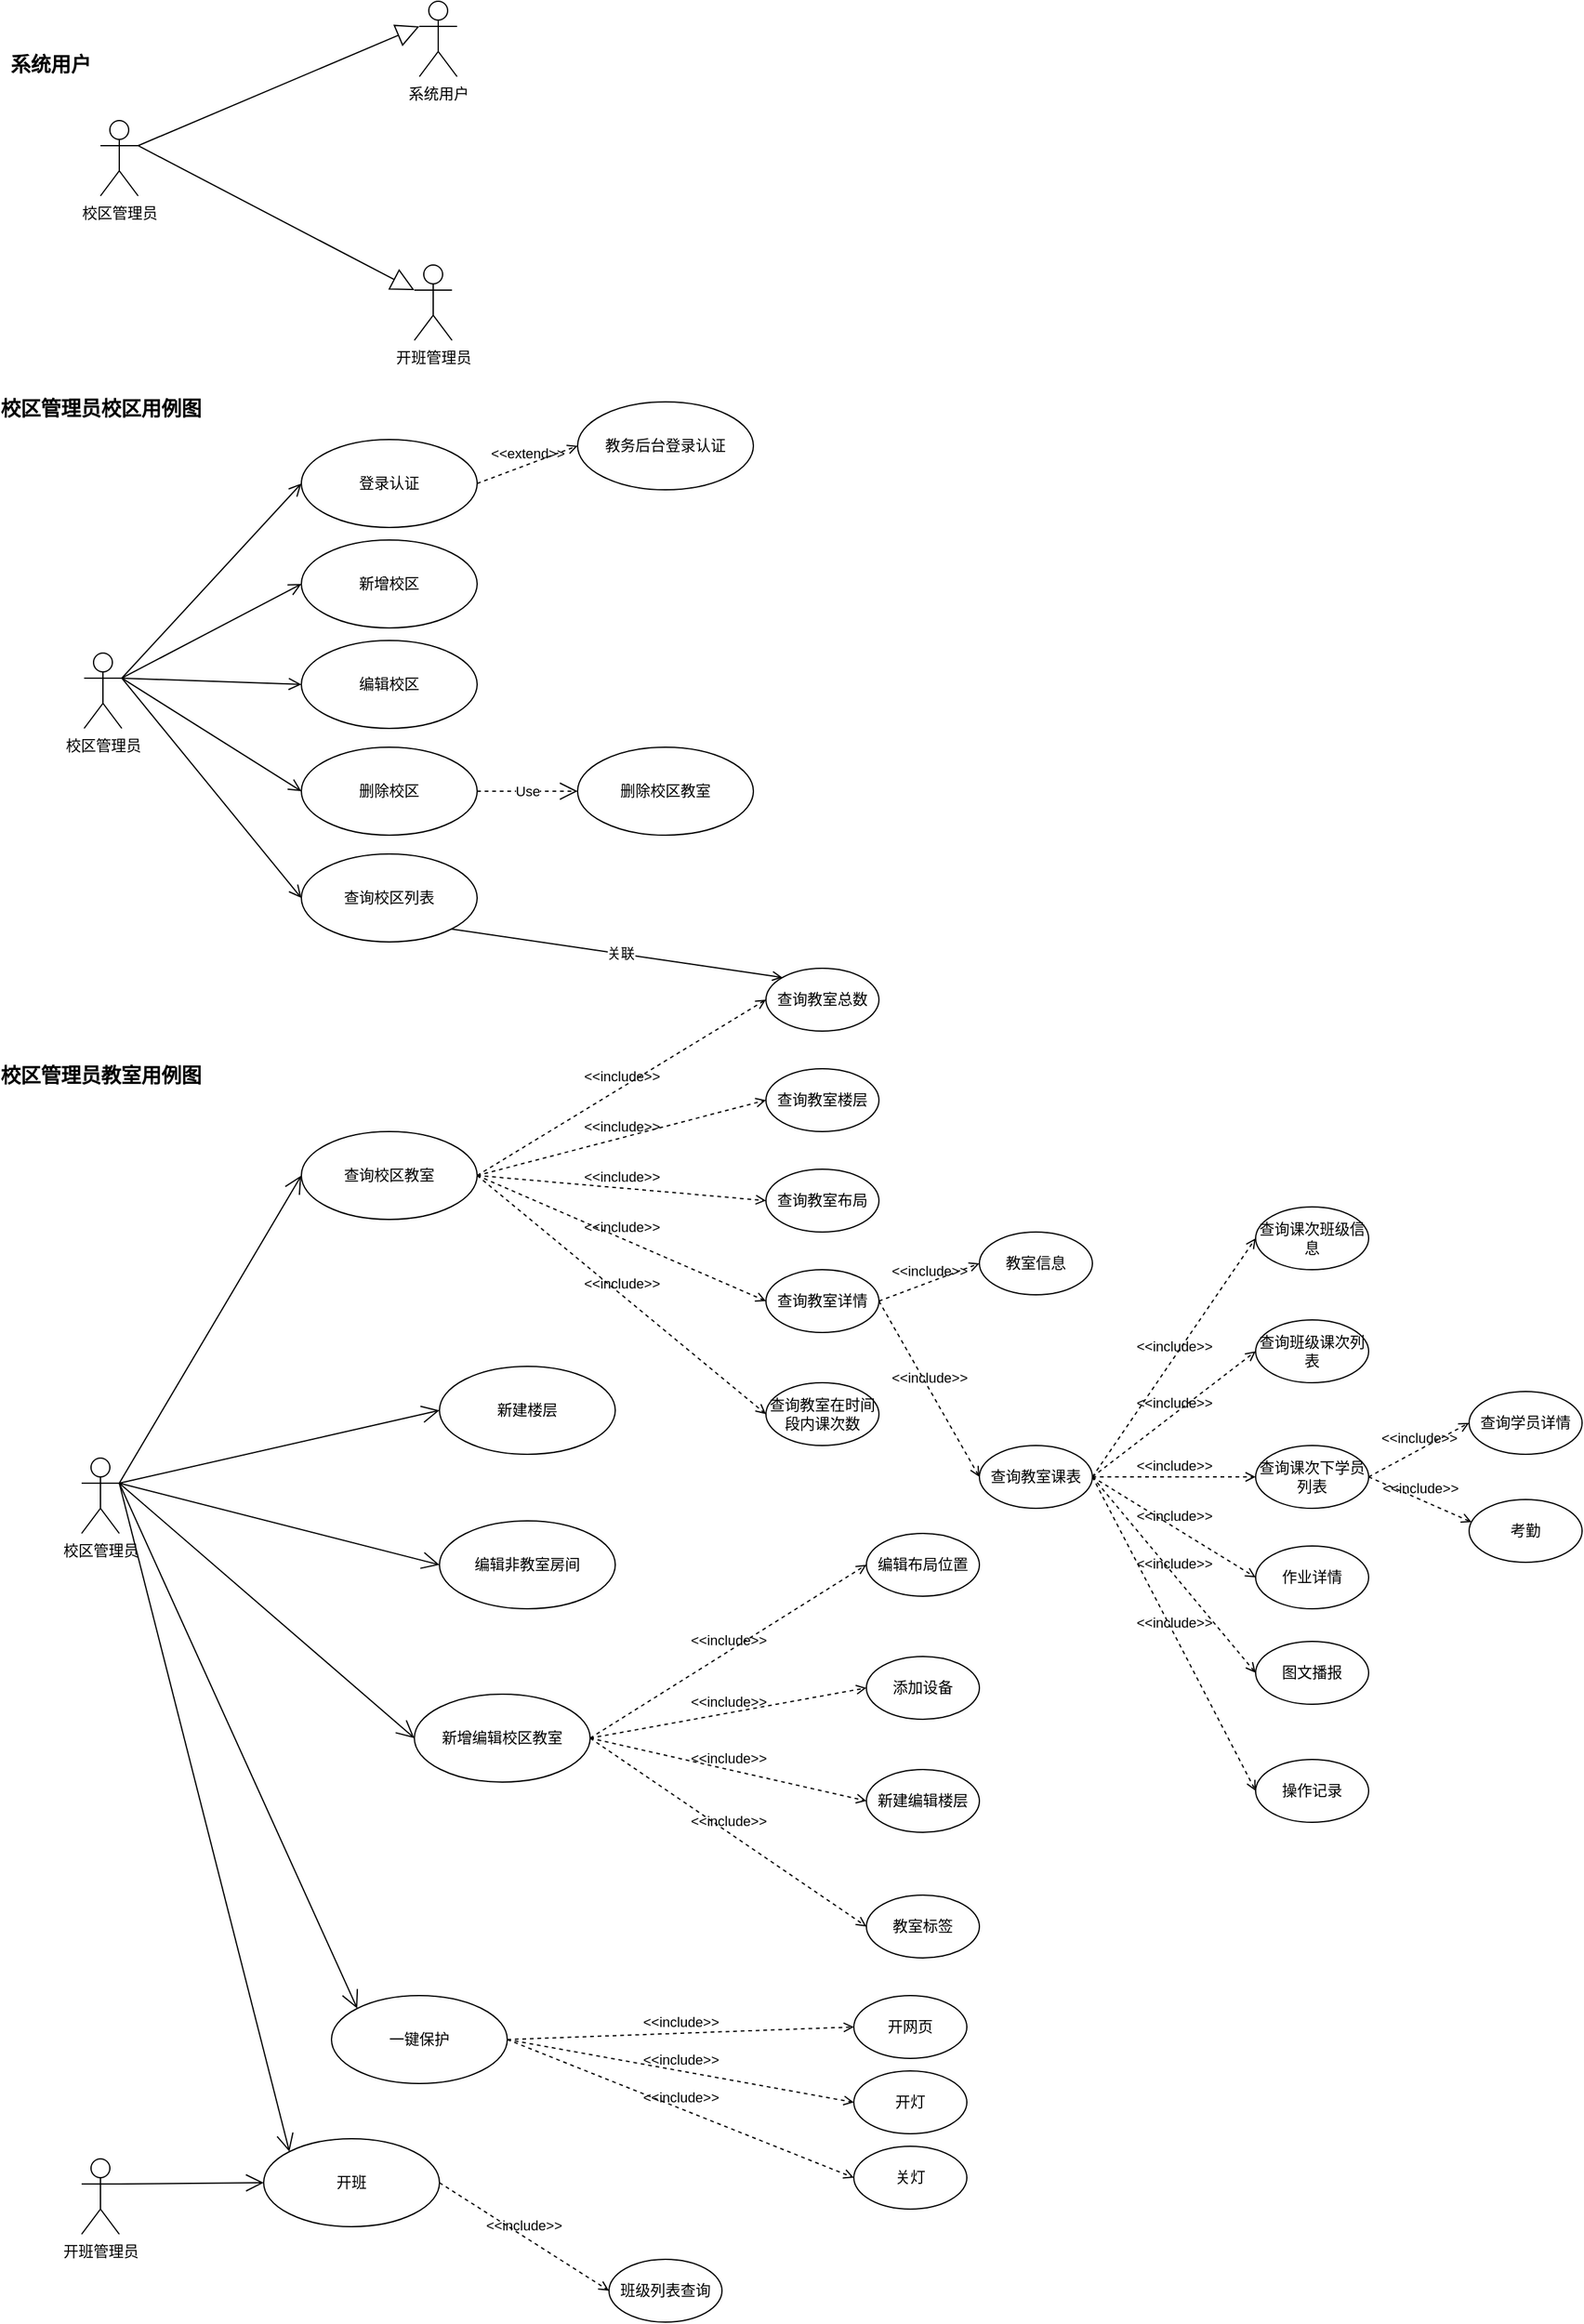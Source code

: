 <mxfile version="25.0.1" pages="2">
  <diagram name="用例" id="-iTDAJr6EqWUHkOMfQwF">
    <mxGraphModel dx="1434" dy="833" grid="1" gridSize="10" guides="1" tooltips="1" connect="1" arrows="1" fold="1" page="1" pageScale="1" pageWidth="827" pageHeight="1169" background="none" math="0" shadow="0">
      <root>
        <mxCell id="0" />
        <mxCell id="1" parent="0" />
        <mxCell id="ATGX87a2UuGBjlMjNfsj-1" value="校区管理员" style="shape=umlActor;verticalLabelPosition=bottom;verticalAlign=top;html=1;" parent="1" vertex="1">
          <mxGeometry x="320" y="137" width="30" height="60" as="geometry" />
        </mxCell>
        <mxCell id="ATGX87a2UuGBjlMjNfsj-2" value="登录认证" style="ellipse;whiteSpace=wrap;html=1;" parent="1" vertex="1">
          <mxGeometry x="480" y="391" width="140" height="70" as="geometry" />
        </mxCell>
        <mxCell id="ATGX87a2UuGBjlMjNfsj-10" value="&lt;div&gt;&lt;br&gt;&lt;/div&gt;" style="endArrow=block;endSize=16;endFill=0;html=1;rounded=0;entryX=0;entryY=0.333;entryDx=0;entryDy=0;entryPerimeter=0;exitX=1;exitY=0.333;exitDx=0;exitDy=0;exitPerimeter=0;" parent="1" source="ATGX87a2UuGBjlMjNfsj-1" target="ATGX87a2UuGBjlMjNfsj-13" edge="1">
          <mxGeometry width="160" relative="1" as="geometry">
            <mxPoint x="350" y="166.5" as="sourcePoint" />
            <mxPoint x="480" y="167" as="targetPoint" />
          </mxGeometry>
        </mxCell>
        <mxCell id="ATGX87a2UuGBjlMjNfsj-13" value="系统用户" style="shape=umlActor;verticalLabelPosition=bottom;verticalAlign=top;html=1;" parent="1" vertex="1">
          <mxGeometry x="574" y="42" width="30" height="60" as="geometry" />
        </mxCell>
        <mxCell id="ATGX87a2UuGBjlMjNfsj-20" value="校区管理员" style="shape=umlActor;verticalLabelPosition=bottom;verticalAlign=top;html=1;" parent="1" vertex="1">
          <mxGeometry x="307" y="561" width="30" height="60" as="geometry" />
        </mxCell>
        <mxCell id="ATGX87a2UuGBjlMjNfsj-25" value="系统用户" style="text;align=center;fontStyle=1;verticalAlign=middle;spacingLeft=3;spacingRight=3;strokeColor=none;rotatable=0;points=[[0,0.5],[1,0.5]];portConstraint=eastwest;html=1;fontSize=16;" parent="1" vertex="1">
          <mxGeometry x="240" y="77" width="80" height="30" as="geometry" />
        </mxCell>
        <mxCell id="ATGX87a2UuGBjlMjNfsj-27" value="校区管理员校区&lt;span style=&quot;background-color: initial;&quot;&gt;用例图&lt;/span&gt;" style="text;align=center;fontStyle=1;verticalAlign=middle;spacingLeft=3;spacingRight=3;strokeColor=none;rotatable=0;points=[[0,0.5],[1,0.5]];portConstraint=eastwest;html=1;fontSize=16;" parent="1" vertex="1">
          <mxGeometry x="270" y="351" width="100" height="30" as="geometry" />
        </mxCell>
        <mxCell id="ATGX87a2UuGBjlMjNfsj-33" value="" style="endArrow=open;startArrow=none;endFill=0;startFill=0;endSize=8;html=1;verticalAlign=bottom;labelBackgroundColor=none;strokeWidth=1;rounded=0;entryX=0;entryY=0.5;entryDx=0;entryDy=0;exitX=1;exitY=0.333;exitDx=0;exitDy=0;exitPerimeter=0;" parent="1" source="ATGX87a2UuGBjlMjNfsj-20" target="ATGX87a2UuGBjlMjNfsj-2" edge="1">
          <mxGeometry width="160" relative="1" as="geometry">
            <mxPoint x="350" y="541" as="sourcePoint" />
            <mxPoint x="510" y="541" as="targetPoint" />
          </mxGeometry>
        </mxCell>
        <mxCell id="ATGX87a2UuGBjlMjNfsj-34" value="新增校区" style="ellipse;whiteSpace=wrap;html=1;" parent="1" vertex="1">
          <mxGeometry x="480" y="471" width="140" height="70" as="geometry" />
        </mxCell>
        <mxCell id="ATGX87a2UuGBjlMjNfsj-36" value="" style="endArrow=open;startArrow=none;endFill=0;startFill=0;endSize=8;html=1;verticalAlign=bottom;labelBackgroundColor=none;strokeWidth=1;rounded=0;exitX=1;exitY=0.333;exitDx=0;exitDy=0;exitPerimeter=0;entryX=0;entryY=0.5;entryDx=0;entryDy=0;" parent="1" source="ATGX87a2UuGBjlMjNfsj-20" target="ATGX87a2UuGBjlMjNfsj-34" edge="1">
          <mxGeometry width="160" relative="1" as="geometry">
            <mxPoint x="360" y="551" as="sourcePoint" />
            <mxPoint x="558" y="460" as="targetPoint" />
          </mxGeometry>
        </mxCell>
        <mxCell id="ATGX87a2UuGBjlMjNfsj-39" value="教务后台登录认证" style="ellipse;whiteSpace=wrap;html=1;" parent="1" vertex="1">
          <mxGeometry x="700" y="361" width="140" height="70" as="geometry" />
        </mxCell>
        <mxCell id="ATGX87a2UuGBjlMjNfsj-40" value="&amp;lt;&amp;lt;extend&amp;gt;&amp;gt;" style="html=1;verticalAlign=bottom;labelBackgroundColor=none;endArrow=open;endFill=0;dashed=1;rounded=0;entryX=0;entryY=0.5;entryDx=0;entryDy=0;exitX=1;exitY=0.5;exitDx=0;exitDy=0;" parent="1" source="ATGX87a2UuGBjlMjNfsj-2" target="ATGX87a2UuGBjlMjNfsj-39" edge="1">
          <mxGeometry width="160" relative="1" as="geometry">
            <mxPoint x="620" y="431" as="sourcePoint" />
            <mxPoint x="710" y="431" as="targetPoint" />
          </mxGeometry>
        </mxCell>
        <mxCell id="ATGX87a2UuGBjlMjNfsj-48" value="编辑校区" style="ellipse;whiteSpace=wrap;html=1;" parent="1" vertex="1">
          <mxGeometry x="480" y="551" width="140" height="70" as="geometry" />
        </mxCell>
        <mxCell id="ATGX87a2UuGBjlMjNfsj-49" value="删除校区" style="ellipse;whiteSpace=wrap;html=1;" parent="1" vertex="1">
          <mxGeometry x="480" y="636" width="140" height="70" as="geometry" />
        </mxCell>
        <mxCell id="ATGX87a2UuGBjlMjNfsj-50" value="" style="endArrow=open;startArrow=none;endFill=0;startFill=0;endSize=8;html=1;verticalAlign=bottom;labelBackgroundColor=none;strokeWidth=1;rounded=0;entryX=0;entryY=0.5;entryDx=0;entryDy=0;exitX=1;exitY=0.333;exitDx=0;exitDy=0;exitPerimeter=0;" parent="1" source="ATGX87a2UuGBjlMjNfsj-20" target="ATGX87a2UuGBjlMjNfsj-48" edge="1">
          <mxGeometry width="160" relative="1" as="geometry">
            <mxPoint x="330" y="581" as="sourcePoint" />
            <mxPoint x="546" y="550" as="targetPoint" />
          </mxGeometry>
        </mxCell>
        <mxCell id="ATGX87a2UuGBjlMjNfsj-51" value="" style="endArrow=open;startArrow=none;endFill=0;startFill=0;endSize=8;html=1;verticalAlign=bottom;labelBackgroundColor=none;strokeWidth=1;rounded=0;exitX=1;exitY=0.333;exitDx=0;exitDy=0;exitPerimeter=0;entryX=0;entryY=0.5;entryDx=0;entryDy=0;" parent="1" source="ATGX87a2UuGBjlMjNfsj-20" target="ATGX87a2UuGBjlMjNfsj-49" edge="1">
          <mxGeometry width="160" relative="1" as="geometry">
            <mxPoint x="335" y="601" as="sourcePoint" />
            <mxPoint x="540" y="636" as="targetPoint" />
          </mxGeometry>
        </mxCell>
        <mxCell id="ATGX87a2UuGBjlMjNfsj-53" value="删除校区教室" style="ellipse;whiteSpace=wrap;html=1;" parent="1" vertex="1">
          <mxGeometry x="700" y="636" width="140" height="70" as="geometry" />
        </mxCell>
        <mxCell id="ATGX87a2UuGBjlMjNfsj-54" value="Use" style="endArrow=open;endSize=12;dashed=1;html=1;rounded=0;exitX=1;exitY=0.5;exitDx=0;exitDy=0;entryX=0;entryY=0.5;entryDx=0;entryDy=0;" parent="1" source="ATGX87a2UuGBjlMjNfsj-49" target="ATGX87a2UuGBjlMjNfsj-53" edge="1">
          <mxGeometry width="160" relative="1" as="geometry">
            <mxPoint x="640" y="716" as="sourcePoint" />
            <mxPoint x="800" y="716" as="targetPoint" />
          </mxGeometry>
        </mxCell>
        <mxCell id="ATGX87a2UuGBjlMjNfsj-55" value="查询校区列表" style="ellipse;whiteSpace=wrap;html=1;" parent="1" vertex="1">
          <mxGeometry x="480" y="721" width="140" height="70" as="geometry" />
        </mxCell>
        <mxCell id="ATGX87a2UuGBjlMjNfsj-56" value="" style="endArrow=open;startArrow=none;endFill=0;startFill=0;endSize=8;html=1;verticalAlign=bottom;labelBackgroundColor=none;strokeWidth=1;rounded=0;exitX=1;exitY=0.333;exitDx=0;exitDy=0;exitPerimeter=0;entryX=0;entryY=0.5;entryDx=0;entryDy=0;" parent="1" source="ATGX87a2UuGBjlMjNfsj-20" target="ATGX87a2UuGBjlMjNfsj-55" edge="1">
          <mxGeometry width="160" relative="1" as="geometry">
            <mxPoint x="347" y="591" as="sourcePoint" />
            <mxPoint x="540" y="736" as="targetPoint" />
          </mxGeometry>
        </mxCell>
        <mxCell id="ATGX87a2UuGBjlMjNfsj-57" value="校区管理员教室&lt;span style=&quot;background-color: initial;&quot;&gt;用例图&lt;/span&gt;" style="text;align=center;fontStyle=1;verticalAlign=middle;spacingLeft=3;spacingRight=3;strokeColor=none;rotatable=0;points=[[0,0.5],[1,0.5]];portConstraint=eastwest;html=1;fontSize=16;" parent="1" vertex="1">
          <mxGeometry x="270" y="882" width="100" height="30" as="geometry" />
        </mxCell>
        <mxCell id="ATGX87a2UuGBjlMjNfsj-58" value="校区管理员" style="shape=umlActor;verticalLabelPosition=bottom;verticalAlign=top;html=1;" parent="1" vertex="1">
          <mxGeometry x="305" y="1202" width="30" height="60" as="geometry" />
        </mxCell>
        <mxCell id="ATGX87a2UuGBjlMjNfsj-60" value="查询校区教室" style="ellipse;whiteSpace=wrap;html=1;" parent="1" vertex="1">
          <mxGeometry x="480" y="942" width="140" height="70" as="geometry" />
        </mxCell>
        <mxCell id="ATGX87a2UuGBjlMjNfsj-61" value="" style="endArrow=open;endFill=1;endSize=12;html=1;rounded=0;entryX=0;entryY=0.5;entryDx=0;entryDy=0;exitX=1;exitY=0.333;exitDx=0;exitDy=0;exitPerimeter=0;" parent="1" source="ATGX87a2UuGBjlMjNfsj-58" target="ATGX87a2UuGBjlMjNfsj-60" edge="1">
          <mxGeometry width="160" relative="1" as="geometry">
            <mxPoint x="380" y="1112" as="sourcePoint" />
            <mxPoint x="540" y="1112" as="targetPoint" />
          </mxGeometry>
        </mxCell>
        <mxCell id="ATGX87a2UuGBjlMjNfsj-63" value="新增编辑校区教室" style="ellipse;whiteSpace=wrap;html=1;" parent="1" vertex="1">
          <mxGeometry x="570" y="1390" width="140" height="70" as="geometry" />
        </mxCell>
        <mxCell id="ATGX87a2UuGBjlMjNfsj-64" value="" style="endArrow=open;endFill=1;endSize=12;html=1;rounded=0;entryX=0;entryY=0.5;entryDx=0;entryDy=0;exitX=1;exitY=0.333;exitDx=0;exitDy=0;exitPerimeter=0;" parent="1" source="ATGX87a2UuGBjlMjNfsj-58" target="ATGX87a2UuGBjlMjNfsj-63" edge="1">
          <mxGeometry width="160" relative="1" as="geometry">
            <mxPoint x="345" y="1122" as="sourcePoint" />
            <mxPoint x="540" y="987" as="targetPoint" />
          </mxGeometry>
        </mxCell>
        <mxCell id="ATGX87a2UuGBjlMjNfsj-66" value="&amp;lt;&amp;lt;include&amp;gt;&amp;gt;" style="html=1;verticalAlign=bottom;labelBackgroundColor=none;endArrow=open;endFill=0;dashed=1;rounded=0;exitX=1;exitY=0.5;exitDx=0;exitDy=0;entryX=0;entryY=0.5;entryDx=0;entryDy=0;" parent="1" source="ATGX87a2UuGBjlMjNfsj-60" target="ATGX87a2UuGBjlMjNfsj-67" edge="1">
          <mxGeometry width="160" relative="1" as="geometry">
            <mxPoint x="650" y="972" as="sourcePoint" />
            <mxPoint x="750" y="922" as="targetPoint" />
          </mxGeometry>
        </mxCell>
        <mxCell id="ATGX87a2UuGBjlMjNfsj-67" value="查询教室楼层" style="ellipse;whiteSpace=wrap;html=1;" parent="1" vertex="1">
          <mxGeometry x="850" y="892" width="90" height="50" as="geometry" />
        </mxCell>
        <mxCell id="ATGX87a2UuGBjlMjNfsj-69" value="查询教室布局" style="ellipse;whiteSpace=wrap;html=1;" parent="1" vertex="1">
          <mxGeometry x="850" y="972" width="90" height="50" as="geometry" />
        </mxCell>
        <mxCell id="ATGX87a2UuGBjlMjNfsj-70" value="查询教室详情" style="ellipse;whiteSpace=wrap;html=1;" parent="1" vertex="1">
          <mxGeometry x="850" y="1052" width="90" height="50" as="geometry" />
        </mxCell>
        <mxCell id="ATGX87a2UuGBjlMjNfsj-71" value="&amp;lt;&amp;lt;include&amp;gt;&amp;gt;" style="html=1;verticalAlign=bottom;labelBackgroundColor=none;endArrow=open;endFill=0;dashed=1;rounded=0;exitX=1;exitY=0.5;exitDx=0;exitDy=0;entryX=0;entryY=0.5;entryDx=0;entryDy=0;" parent="1" source="ATGX87a2UuGBjlMjNfsj-60" target="ATGX87a2UuGBjlMjNfsj-69" edge="1">
          <mxGeometry width="160" relative="1" as="geometry">
            <mxPoint x="630" y="987" as="sourcePoint" />
            <mxPoint x="720" y="907" as="targetPoint" />
          </mxGeometry>
        </mxCell>
        <mxCell id="ATGX87a2UuGBjlMjNfsj-72" value="&amp;lt;&amp;lt;include&amp;gt;&amp;gt;" style="html=1;verticalAlign=bottom;labelBackgroundColor=none;endArrow=open;endFill=0;dashed=1;rounded=0;exitX=1;exitY=0.5;exitDx=0;exitDy=0;entryX=0;entryY=0.5;entryDx=0;entryDy=0;" parent="1" source="ATGX87a2UuGBjlMjNfsj-60" target="ATGX87a2UuGBjlMjNfsj-70" edge="1">
          <mxGeometry width="160" relative="1" as="geometry">
            <mxPoint x="630" y="987" as="sourcePoint" />
            <mxPoint x="720" y="967" as="targetPoint" />
          </mxGeometry>
        </mxCell>
        <mxCell id="ATGX87a2UuGBjlMjNfsj-73" value="一键保护" style="ellipse;whiteSpace=wrap;html=1;" parent="1" vertex="1">
          <mxGeometry x="504" y="1630" width="140" height="70" as="geometry" />
        </mxCell>
        <mxCell id="ATGX87a2UuGBjlMjNfsj-74" value="" style="endArrow=open;endFill=1;endSize=12;html=1;rounded=0;entryX=0;entryY=0;entryDx=0;entryDy=0;exitX=1;exitY=0.333;exitDx=0;exitDy=0;exitPerimeter=0;" parent="1" source="ATGX87a2UuGBjlMjNfsj-58" target="ATGX87a2UuGBjlMjNfsj-73" edge="1">
          <mxGeometry width="160" relative="1" as="geometry">
            <mxPoint x="345" y="1122" as="sourcePoint" />
            <mxPoint x="540" y="1177" as="targetPoint" />
          </mxGeometry>
        </mxCell>
        <mxCell id="ATGX87a2UuGBjlMjNfsj-75" value="开网页" style="ellipse;whiteSpace=wrap;html=1;" parent="1" vertex="1">
          <mxGeometry x="920" y="1630" width="90" height="50" as="geometry" />
        </mxCell>
        <mxCell id="ATGX87a2UuGBjlMjNfsj-76" value="开灯" style="ellipse;whiteSpace=wrap;html=1;" parent="1" vertex="1">
          <mxGeometry x="920" y="1690" width="90" height="50" as="geometry" />
        </mxCell>
        <mxCell id="ATGX87a2UuGBjlMjNfsj-77" value="&amp;lt;&amp;lt;include&amp;gt;&amp;gt;" style="html=1;verticalAlign=bottom;labelBackgroundColor=none;endArrow=open;endFill=0;dashed=1;rounded=0;exitX=1;exitY=0.5;exitDx=0;exitDy=0;entryX=0;entryY=0.5;entryDx=0;entryDy=0;" parent="1" source="ATGX87a2UuGBjlMjNfsj-73" target="ATGX87a2UuGBjlMjNfsj-75" edge="1">
          <mxGeometry width="160" relative="1" as="geometry">
            <mxPoint x="540" y="1464" as="sourcePoint" />
            <mxPoint x="690" y="1504" as="targetPoint" />
          </mxGeometry>
        </mxCell>
        <mxCell id="ATGX87a2UuGBjlMjNfsj-78" value="&amp;lt;&amp;lt;include&amp;gt;&amp;gt;" style="html=1;verticalAlign=bottom;labelBackgroundColor=none;endArrow=open;endFill=0;dashed=1;rounded=0;exitX=1;exitY=0.5;exitDx=0;exitDy=0;entryX=0;entryY=0.5;entryDx=0;entryDy=0;" parent="1" source="ATGX87a2UuGBjlMjNfsj-73" target="ATGX87a2UuGBjlMjNfsj-76" edge="1">
          <mxGeometry width="160" relative="1" as="geometry">
            <mxPoint x="600" y="1549" as="sourcePoint" />
            <mxPoint x="660" y="1539" as="targetPoint" />
          </mxGeometry>
        </mxCell>
        <mxCell id="ATGX87a2UuGBjlMjNfsj-79" value="关灯" style="ellipse;whiteSpace=wrap;html=1;" parent="1" vertex="1">
          <mxGeometry x="920" y="1750" width="90" height="50" as="geometry" />
        </mxCell>
        <mxCell id="ATGX87a2UuGBjlMjNfsj-80" value="&amp;lt;&amp;lt;include&amp;gt;&amp;gt;" style="html=1;verticalAlign=bottom;labelBackgroundColor=none;endArrow=open;endFill=0;dashed=1;rounded=0;exitX=1;exitY=0.5;exitDx=0;exitDy=0;entryX=0;entryY=0.5;entryDx=0;entryDy=0;" parent="1" source="ATGX87a2UuGBjlMjNfsj-73" target="ATGX87a2UuGBjlMjNfsj-79" edge="1">
          <mxGeometry width="160" relative="1" as="geometry">
            <mxPoint x="600" y="1549" as="sourcePoint" />
            <mxPoint x="680" y="1609" as="targetPoint" />
          </mxGeometry>
        </mxCell>
        <mxCell id="ATGX87a2UuGBjlMjNfsj-81" value="添加设备" style="ellipse;whiteSpace=wrap;html=1;" parent="1" vertex="1">
          <mxGeometry x="930" y="1360" width="90" height="50" as="geometry" />
        </mxCell>
        <mxCell id="ATGX87a2UuGBjlMjNfsj-82" value="&amp;lt;&amp;lt;include&amp;gt;&amp;gt;" style="html=1;verticalAlign=bottom;labelBackgroundColor=none;endArrow=open;endFill=0;dashed=1;rounded=0;exitX=1;exitY=0.5;exitDx=0;exitDy=0;entryX=0;entryY=0.5;entryDx=0;entryDy=0;" parent="1" source="ATGX87a2UuGBjlMjNfsj-63" target="ATGX87a2UuGBjlMjNfsj-81" edge="1">
          <mxGeometry width="160" relative="1" as="geometry">
            <mxPoint x="630" y="1027" as="sourcePoint" />
            <mxPoint x="730" y="1047" as="targetPoint" />
          </mxGeometry>
        </mxCell>
        <mxCell id="ATGX87a2UuGBjlMjNfsj-83" value="编辑布局位置" style="ellipse;whiteSpace=wrap;html=1;" parent="1" vertex="1">
          <mxGeometry x="930" y="1262" width="90" height="50" as="geometry" />
        </mxCell>
        <mxCell id="ATGX87a2UuGBjlMjNfsj-84" value="&amp;lt;&amp;lt;include&amp;gt;&amp;gt;" style="html=1;verticalAlign=bottom;labelBackgroundColor=none;endArrow=open;endFill=0;dashed=1;rounded=0;exitX=1;exitY=0.5;exitDx=0;exitDy=0;entryX=0;entryY=0.5;entryDx=0;entryDy=0;" parent="1" source="ATGX87a2UuGBjlMjNfsj-63" target="ATGX87a2UuGBjlMjNfsj-83" edge="1">
          <mxGeometry width="160" relative="1" as="geometry">
            <mxPoint x="630" y="1177" as="sourcePoint" />
            <mxPoint x="730" y="1137" as="targetPoint" />
          </mxGeometry>
        </mxCell>
        <mxCell id="ATGX87a2UuGBjlMjNfsj-85" value="开班" style="ellipse;whiteSpace=wrap;html=1;" parent="1" vertex="1">
          <mxGeometry x="450" y="1744" width="140" height="70" as="geometry" />
        </mxCell>
        <mxCell id="ATGX87a2UuGBjlMjNfsj-86" value="" style="endArrow=open;endFill=1;endSize=12;html=1;rounded=0;exitX=1;exitY=0.333;exitDx=0;exitDy=0;exitPerimeter=0;entryX=0;entryY=0;entryDx=0;entryDy=0;" parent="1" source="ATGX87a2UuGBjlMjNfsj-58" target="ATGX87a2UuGBjlMjNfsj-85" edge="1">
          <mxGeometry width="160" relative="1" as="geometry">
            <mxPoint x="345" y="1122" as="sourcePoint" />
            <mxPoint x="490" y="1307" as="targetPoint" />
          </mxGeometry>
        </mxCell>
        <mxCell id="ATGX87a2UuGBjlMjNfsj-87" value="查询教室课表" style="ellipse;whiteSpace=wrap;html=1;" parent="1" vertex="1">
          <mxGeometry x="1020" y="1192" width="90" height="50" as="geometry" />
        </mxCell>
        <mxCell id="ATGX87a2UuGBjlMjNfsj-88" value="&amp;lt;&amp;lt;include&amp;gt;&amp;gt;" style="html=1;verticalAlign=bottom;labelBackgroundColor=none;endArrow=open;endFill=0;dashed=1;rounded=0;exitX=1;exitY=0.5;exitDx=0;exitDy=0;entryX=0;entryY=0.5;entryDx=0;entryDy=0;" parent="1" source="ATGX87a2UuGBjlMjNfsj-70" target="ATGX87a2UuGBjlMjNfsj-87" edge="1">
          <mxGeometry width="160" relative="1" as="geometry">
            <mxPoint x="720" y="1017" as="sourcePoint" />
            <mxPoint x="880" y="1087" as="targetPoint" />
          </mxGeometry>
        </mxCell>
        <mxCell id="ATGX87a2UuGBjlMjNfsj-89" value="教室信息" style="ellipse;whiteSpace=wrap;html=1;" parent="1" vertex="1">
          <mxGeometry x="1020" y="1022" width="90" height="50" as="geometry" />
        </mxCell>
        <mxCell id="ATGX87a2UuGBjlMjNfsj-90" value="&amp;lt;&amp;lt;include&amp;gt;&amp;gt;" style="html=1;verticalAlign=bottom;labelBackgroundColor=none;endArrow=open;endFill=0;dashed=1;rounded=0;exitX=1;exitY=0.5;exitDx=0;exitDy=0;entryX=0;entryY=0.5;entryDx=0;entryDy=0;" parent="1" source="ATGX87a2UuGBjlMjNfsj-70" target="ATGX87a2UuGBjlMjNfsj-89" edge="1">
          <mxGeometry width="160" relative="1" as="geometry">
            <mxPoint x="970" y="1087" as="sourcePoint" />
            <mxPoint x="1020" y="977" as="targetPoint" />
          </mxGeometry>
        </mxCell>
        <mxCell id="QSyL5-9tG2JkqLujydeY-1" value="新建编辑楼层" style="ellipse;whiteSpace=wrap;html=1;" parent="1" vertex="1">
          <mxGeometry x="930" y="1450" width="90" height="50" as="geometry" />
        </mxCell>
        <mxCell id="QSyL5-9tG2JkqLujydeY-2" value="&amp;lt;&amp;lt;include&amp;gt;&amp;gt;" style="html=1;verticalAlign=bottom;labelBackgroundColor=none;endArrow=open;endFill=0;dashed=1;rounded=0;exitX=1;exitY=0.5;exitDx=0;exitDy=0;entryX=0;entryY=0.5;entryDx=0;entryDy=0;" parent="1" source="ATGX87a2UuGBjlMjNfsj-63" target="QSyL5-9tG2JkqLujydeY-1" edge="1">
          <mxGeometry width="160" relative="1" as="geometry">
            <mxPoint x="630" y="1177" as="sourcePoint" />
            <mxPoint x="740" y="1197" as="targetPoint" />
          </mxGeometry>
        </mxCell>
        <mxCell id="wVJxclyrGPbOfvgJr6U4-2" value="新建楼层" style="ellipse;whiteSpace=wrap;html=1;" parent="1" vertex="1">
          <mxGeometry x="590" y="1129" width="140" height="70" as="geometry" />
        </mxCell>
        <mxCell id="wVJxclyrGPbOfvgJr6U4-3" value="" style="endArrow=open;endFill=1;endSize=12;html=1;rounded=0;entryX=0;entryY=0.5;entryDx=0;entryDy=0;exitX=1;exitY=0.333;exitDx=0;exitDy=0;exitPerimeter=0;" parent="1" source="ATGX87a2UuGBjlMjNfsj-58" target="wVJxclyrGPbOfvgJr6U4-2" edge="1">
          <mxGeometry width="160" relative="1" as="geometry">
            <mxPoint x="345" y="1122" as="sourcePoint" />
            <mxPoint x="490" y="987" as="targetPoint" />
          </mxGeometry>
        </mxCell>
        <mxCell id="N2TtGiTfgCkWbpmDjrRH-1" value="编辑非教室房间" style="ellipse;whiteSpace=wrap;html=1;" parent="1" vertex="1">
          <mxGeometry x="590" y="1252" width="140" height="70" as="geometry" />
        </mxCell>
        <mxCell id="N2TtGiTfgCkWbpmDjrRH-2" value="" style="endArrow=open;endFill=1;endSize=12;html=1;rounded=0;entryX=0;entryY=0.5;entryDx=0;entryDy=0;exitX=1;exitY=0.333;exitDx=0;exitDy=0;exitPerimeter=0;" parent="1" source="ATGX87a2UuGBjlMjNfsj-58" target="N2TtGiTfgCkWbpmDjrRH-1" edge="1">
          <mxGeometry width="160" relative="1" as="geometry">
            <mxPoint x="345" y="1122" as="sourcePoint" />
            <mxPoint x="490" y="1177" as="targetPoint" />
          </mxGeometry>
        </mxCell>
        <mxCell id="N2TtGiTfgCkWbpmDjrRH-5" value="查询教室总数" style="ellipse;whiteSpace=wrap;html=1;" parent="1" vertex="1">
          <mxGeometry x="850" y="812" width="90" height="50" as="geometry" />
        </mxCell>
        <mxCell id="N2TtGiTfgCkWbpmDjrRH-6" value="&amp;lt;&amp;lt;include&amp;gt;&amp;gt;" style="html=1;verticalAlign=bottom;labelBackgroundColor=none;endArrow=open;endFill=0;dashed=1;rounded=0;exitX=1;exitY=0.5;exitDx=0;exitDy=0;entryX=0;entryY=0.5;entryDx=0;entryDy=0;" parent="1" source="ATGX87a2UuGBjlMjNfsj-60" target="N2TtGiTfgCkWbpmDjrRH-5" edge="1">
          <mxGeometry width="160" relative="1" as="geometry">
            <mxPoint x="630" y="987" as="sourcePoint" />
            <mxPoint x="860" y="997" as="targetPoint" />
          </mxGeometry>
        </mxCell>
        <mxCell id="N2TtGiTfgCkWbpmDjrRH-7" value="查询教室在时间段内课次数" style="ellipse;whiteSpace=wrap;html=1;" parent="1" vertex="1">
          <mxGeometry x="850" y="1142" width="90" height="50" as="geometry" />
        </mxCell>
        <mxCell id="N2TtGiTfgCkWbpmDjrRH-8" value="&amp;lt;&amp;lt;include&amp;gt;&amp;gt;" style="html=1;verticalAlign=bottom;labelBackgroundColor=none;endArrow=open;endFill=0;dashed=1;rounded=0;exitX=1;exitY=0.5;exitDx=0;exitDy=0;entryX=0;entryY=0.5;entryDx=0;entryDy=0;" parent="1" source="ATGX87a2UuGBjlMjNfsj-60" target="N2TtGiTfgCkWbpmDjrRH-7" edge="1">
          <mxGeometry width="160" relative="1" as="geometry">
            <mxPoint x="630" y="987" as="sourcePoint" />
            <mxPoint x="860" y="1107" as="targetPoint" />
          </mxGeometry>
        </mxCell>
        <mxCell id="N2TtGiTfgCkWbpmDjrRH-13" value="" style="endArrow=open;html=1;rounded=0;align=center;verticalAlign=bottom;endFill=0;labelBackgroundColor=none;entryX=0;entryY=0;entryDx=0;entryDy=0;exitX=1;exitY=1;exitDx=0;exitDy=0;" parent="1" source="ATGX87a2UuGBjlMjNfsj-55" target="N2TtGiTfgCkWbpmDjrRH-5" edge="1">
          <mxGeometry relative="1" as="geometry">
            <mxPoint x="640" y="762" as="sourcePoint" />
            <mxPoint x="800" y="762" as="targetPoint" />
          </mxGeometry>
        </mxCell>
        <mxCell id="N2TtGiTfgCkWbpmDjrRH-17" value="关联" style="edgeLabel;html=1;align=center;verticalAlign=middle;resizable=0;points=[];" parent="N2TtGiTfgCkWbpmDjrRH-13" vertex="1" connectable="0">
          <mxGeometry x="0.017" y="1" relative="1" as="geometry">
            <mxPoint as="offset" />
          </mxGeometry>
        </mxCell>
        <mxCell id="N2TtGiTfgCkWbpmDjrRH-18" value="查询课次班级信息" style="ellipse;whiteSpace=wrap;html=1;" parent="1" vertex="1">
          <mxGeometry x="1240" y="1002" width="90" height="50" as="geometry" />
        </mxCell>
        <mxCell id="N2TtGiTfgCkWbpmDjrRH-19" value="&amp;lt;&amp;lt;include&amp;gt;&amp;gt;" style="html=1;verticalAlign=bottom;labelBackgroundColor=none;endArrow=open;endFill=0;dashed=1;rounded=0;exitX=1;exitY=0.5;exitDx=0;exitDy=0;entryX=0;entryY=0.5;entryDx=0;entryDy=0;" parent="1" source="ATGX87a2UuGBjlMjNfsj-87" target="N2TtGiTfgCkWbpmDjrRH-18" edge="1">
          <mxGeometry width="160" relative="1" as="geometry">
            <mxPoint x="950" y="1087" as="sourcePoint" />
            <mxPoint x="1030" y="1147" as="targetPoint" />
          </mxGeometry>
        </mxCell>
        <mxCell id="N2TtGiTfgCkWbpmDjrRH-20" value="查询课次下学员列表" style="ellipse;whiteSpace=wrap;html=1;" parent="1" vertex="1">
          <mxGeometry x="1240" y="1192" width="90" height="50" as="geometry" />
        </mxCell>
        <mxCell id="N2TtGiTfgCkWbpmDjrRH-21" value="&amp;lt;&amp;lt;include&amp;gt;&amp;gt;" style="html=1;verticalAlign=bottom;labelBackgroundColor=none;endArrow=open;endFill=0;dashed=1;rounded=0;exitX=1;exitY=0.5;exitDx=0;exitDy=0;entryX=0;entryY=0.5;entryDx=0;entryDy=0;" parent="1" source="ATGX87a2UuGBjlMjNfsj-87" target="N2TtGiTfgCkWbpmDjrRH-20" edge="1">
          <mxGeometry width="160" relative="1" as="geometry">
            <mxPoint x="1120" y="1147" as="sourcePoint" />
            <mxPoint x="1270" y="1087" as="targetPoint" />
          </mxGeometry>
        </mxCell>
        <mxCell id="N2TtGiTfgCkWbpmDjrRH-22" value="查询班级课次列表" style="ellipse;whiteSpace=wrap;html=1;" parent="1" vertex="1">
          <mxGeometry x="1240" y="1092" width="90" height="50" as="geometry" />
        </mxCell>
        <mxCell id="N2TtGiTfgCkWbpmDjrRH-23" value="&amp;lt;&amp;lt;include&amp;gt;&amp;gt;" style="html=1;verticalAlign=bottom;labelBackgroundColor=none;endArrow=open;endFill=0;dashed=1;rounded=0;exitX=1;exitY=0.5;exitDx=0;exitDy=0;entryX=0;entryY=0.5;entryDx=0;entryDy=0;" parent="1" source="ATGX87a2UuGBjlMjNfsj-87" target="N2TtGiTfgCkWbpmDjrRH-22" edge="1">
          <mxGeometry width="160" relative="1" as="geometry">
            <mxPoint x="1120" y="1147" as="sourcePoint" />
            <mxPoint x="1250" y="1017" as="targetPoint" />
          </mxGeometry>
        </mxCell>
        <mxCell id="N2TtGiTfgCkWbpmDjrRH-24" value="查询学员详情" style="ellipse;whiteSpace=wrap;html=1;" parent="1" vertex="1">
          <mxGeometry x="1410" y="1149" width="90" height="50" as="geometry" />
        </mxCell>
        <mxCell id="N2TtGiTfgCkWbpmDjrRH-25" value="&amp;lt;&amp;lt;include&amp;gt;&amp;gt;" style="html=1;verticalAlign=bottom;labelBackgroundColor=none;endArrow=open;endFill=0;dashed=1;rounded=0;exitX=1;exitY=0.5;exitDx=0;exitDy=0;entryX=0;entryY=0.5;entryDx=0;entryDy=0;" parent="1" source="N2TtGiTfgCkWbpmDjrRH-20" target="N2TtGiTfgCkWbpmDjrRH-24" edge="1">
          <mxGeometry width="160" relative="1" as="geometry">
            <mxPoint x="1120" y="1147" as="sourcePoint" />
            <mxPoint x="1250" y="1213" as="targetPoint" />
          </mxGeometry>
        </mxCell>
        <mxCell id="N2TtGiTfgCkWbpmDjrRH-26" value="考勤" style="ellipse;whiteSpace=wrap;html=1;" parent="1" vertex="1">
          <mxGeometry x="1410" y="1235" width="90" height="50" as="geometry" />
        </mxCell>
        <mxCell id="N2TtGiTfgCkWbpmDjrRH-27" value="&amp;lt;&amp;lt;include&amp;gt;&amp;gt;" style="html=1;verticalAlign=bottom;labelBackgroundColor=none;endArrow=open;endFill=0;dashed=1;rounded=0;exitX=1;exitY=0.5;exitDx=0;exitDy=0;entryX=0.022;entryY=0.36;entryDx=0;entryDy=0;entryPerimeter=0;" parent="1" source="N2TtGiTfgCkWbpmDjrRH-20" target="N2TtGiTfgCkWbpmDjrRH-26" edge="1">
          <mxGeometry width="160" relative="1" as="geometry">
            <mxPoint x="1340" y="1213" as="sourcePoint" />
            <mxPoint x="1410" y="1213" as="targetPoint" />
          </mxGeometry>
        </mxCell>
        <mxCell id="N2TtGiTfgCkWbpmDjrRH-28" value="作业详情" style="ellipse;whiteSpace=wrap;html=1;" parent="1" vertex="1">
          <mxGeometry x="1240" y="1272" width="90" height="50" as="geometry" />
        </mxCell>
        <mxCell id="N2TtGiTfgCkWbpmDjrRH-29" value="&amp;lt;&amp;lt;include&amp;gt;&amp;gt;" style="html=1;verticalAlign=bottom;labelBackgroundColor=none;endArrow=open;endFill=0;dashed=1;rounded=0;exitX=1;exitY=0.5;exitDx=0;exitDy=0;entryX=0;entryY=0.5;entryDx=0;entryDy=0;" parent="1" source="ATGX87a2UuGBjlMjNfsj-87" target="N2TtGiTfgCkWbpmDjrRH-28" edge="1">
          <mxGeometry width="160" relative="1" as="geometry">
            <mxPoint x="1120" y="1147" as="sourcePoint" />
            <mxPoint x="1250" y="1213" as="targetPoint" />
          </mxGeometry>
        </mxCell>
        <mxCell id="N2TtGiTfgCkWbpmDjrRH-30" value="图文播报" style="ellipse;whiteSpace=wrap;html=1;" parent="1" vertex="1">
          <mxGeometry x="1240" y="1348" width="90" height="50" as="geometry" />
        </mxCell>
        <mxCell id="N2TtGiTfgCkWbpmDjrRH-31" value="&amp;lt;&amp;lt;include&amp;gt;&amp;gt;" style="html=1;verticalAlign=bottom;labelBackgroundColor=none;endArrow=open;endFill=0;dashed=1;rounded=0;exitX=1;exitY=0.5;exitDx=0;exitDy=0;entryX=0;entryY=0.5;entryDx=0;entryDy=0;" parent="1" source="ATGX87a2UuGBjlMjNfsj-87" target="N2TtGiTfgCkWbpmDjrRH-30" edge="1">
          <mxGeometry width="160" relative="1" as="geometry">
            <mxPoint x="1120" y="1147" as="sourcePoint" />
            <mxPoint x="1250" y="1307" as="targetPoint" />
          </mxGeometry>
        </mxCell>
        <mxCell id="N2TtGiTfgCkWbpmDjrRH-32" value="操作记录" style="ellipse;whiteSpace=wrap;html=1;" parent="1" vertex="1">
          <mxGeometry x="1240" y="1442" width="90" height="50" as="geometry" />
        </mxCell>
        <mxCell id="N2TtGiTfgCkWbpmDjrRH-33" value="&amp;lt;&amp;lt;include&amp;gt;&amp;gt;" style="html=1;verticalAlign=bottom;labelBackgroundColor=none;endArrow=open;endFill=0;dashed=1;rounded=0;exitX=1;exitY=0.5;exitDx=0;exitDy=0;entryX=0;entryY=0.5;entryDx=0;entryDy=0;" parent="1" source="ATGX87a2UuGBjlMjNfsj-87" target="N2TtGiTfgCkWbpmDjrRH-32" edge="1">
          <mxGeometry width="160" relative="1" as="geometry">
            <mxPoint x="1120" y="1147" as="sourcePoint" />
            <mxPoint x="1250" y="1383" as="targetPoint" />
          </mxGeometry>
        </mxCell>
        <mxCell id="N2TtGiTfgCkWbpmDjrRH-34" value="班级列表查询" style="ellipse;whiteSpace=wrap;html=1;" parent="1" vertex="1">
          <mxGeometry x="725" y="1840" width="90" height="50" as="geometry" />
        </mxCell>
        <mxCell id="N2TtGiTfgCkWbpmDjrRH-35" value="&amp;lt;&amp;lt;include&amp;gt;&amp;gt;" style="html=1;verticalAlign=bottom;labelBackgroundColor=none;endArrow=open;endFill=0;dashed=1;rounded=0;exitX=1;exitY=0.5;exitDx=0;exitDy=0;entryX=0;entryY=0.5;entryDx=0;entryDy=0;" parent="1" source="ATGX87a2UuGBjlMjNfsj-85" target="N2TtGiTfgCkWbpmDjrRH-34" edge="1">
          <mxGeometry width="160" relative="1" as="geometry">
            <mxPoint x="610" y="1629" as="sourcePoint" />
            <mxPoint x="810" y="1795" as="targetPoint" />
          </mxGeometry>
        </mxCell>
        <mxCell id="N2TtGiTfgCkWbpmDjrRH-36" value="开班管理员" style="shape=umlActor;verticalLabelPosition=bottom;verticalAlign=top;html=1;" parent="1" vertex="1">
          <mxGeometry x="570" y="252" width="30" height="60" as="geometry" />
        </mxCell>
        <mxCell id="N2TtGiTfgCkWbpmDjrRH-38" value="&lt;div&gt;&lt;br&gt;&lt;/div&gt;" style="endArrow=block;endSize=16;endFill=0;html=1;rounded=0;entryX=0;entryY=0.333;entryDx=0;entryDy=0;entryPerimeter=0;exitX=1;exitY=0.333;exitDx=0;exitDy=0;exitPerimeter=0;" parent="1" source="ATGX87a2UuGBjlMjNfsj-1" target="N2TtGiTfgCkWbpmDjrRH-36" edge="1">
          <mxGeometry width="160" relative="1" as="geometry">
            <mxPoint x="360" y="176.5" as="sourcePoint" />
            <mxPoint x="490" y="177" as="targetPoint" />
          </mxGeometry>
        </mxCell>
        <mxCell id="N2TtGiTfgCkWbpmDjrRH-41" value="教室标签" style="ellipse;whiteSpace=wrap;html=1;" parent="1" vertex="1">
          <mxGeometry x="930" y="1550" width="90" height="50" as="geometry" />
        </mxCell>
        <mxCell id="N2TtGiTfgCkWbpmDjrRH-42" value="&amp;lt;&amp;lt;include&amp;gt;&amp;gt;" style="html=1;verticalAlign=bottom;labelBackgroundColor=none;endArrow=open;endFill=0;dashed=1;rounded=0;exitX=1;exitY=0.5;exitDx=0;exitDy=0;entryX=0;entryY=0.5;entryDx=0;entryDy=0;" parent="1" source="ATGX87a2UuGBjlMjNfsj-63" target="N2TtGiTfgCkWbpmDjrRH-41" edge="1">
          <mxGeometry width="160" relative="1" as="geometry">
            <mxPoint x="724" y="1393" as="sourcePoint" />
            <mxPoint x="990" y="1463" as="targetPoint" />
          </mxGeometry>
        </mxCell>
        <mxCell id="N2TtGiTfgCkWbpmDjrRH-43" value="开班管理员" style="shape=umlActor;verticalLabelPosition=bottom;verticalAlign=top;html=1;" parent="1" vertex="1">
          <mxGeometry x="305" y="1760" width="30" height="60" as="geometry" />
        </mxCell>
        <mxCell id="N2TtGiTfgCkWbpmDjrRH-44" value="" style="endArrow=open;endFill=1;endSize=12;html=1;rounded=0;exitX=1;exitY=0.333;exitDx=0;exitDy=0;exitPerimeter=0;entryX=0;entryY=0.5;entryDx=0;entryDy=0;" parent="1" source="N2TtGiTfgCkWbpmDjrRH-43" target="ATGX87a2UuGBjlMjNfsj-85" edge="1">
          <mxGeometry width="160" relative="1" as="geometry">
            <mxPoint x="345" y="1232" as="sourcePoint" />
            <mxPoint x="481" y="1764" as="targetPoint" />
          </mxGeometry>
        </mxCell>
      </root>
    </mxGraphModel>
  </diagram>
  <diagram id="efhmWUmWZMgA3e0z-Lcf" name="顶层设计">
    <mxGraphModel dx="1434" dy="833" grid="1" gridSize="10" guides="1" tooltips="1" connect="1" arrows="1" fold="1" page="1" pageScale="1" pageWidth="827" pageHeight="1169" math="0" shadow="0">
      <root>
        <mxCell id="0" />
        <mxCell id="1" parent="0" />
        <mxCell id="z-VjZlHtzOgUKiedZ7_H-17" value="" style="fontStyle=1;whiteSpace=wrap;html=1;strokeWidth=2;" parent="1" vertex="1">
          <mxGeometry x="130" y="370" width="500" height="230" as="geometry" />
        </mxCell>
        <mxCell id="1ujX5P1y0HEEEvSHsR4w-4" value="" style="html=1;align=center;verticalAlign=top;rounded=1;absoluteArcSize=1;arcSize=20;dashed=1;whiteSpace=wrap;strokeWidth=2;" parent="1" vertex="1">
          <mxGeometry x="150" y="380" width="330" height="200" as="geometry" />
        </mxCell>
        <mxCell id="z-VjZlHtzOgUKiedZ7_H-30" value="&lt;div&gt;&lt;br&gt;&lt;/div&gt;" style="fontStyle=1;whiteSpace=wrap;html=1;strokeWidth=2;" parent="1" vertex="1">
          <mxGeometry x="130" y="650" width="500" height="150" as="geometry" />
        </mxCell>
        <mxCell id="z-VjZlHtzOgUKiedZ7_H-36" style="edgeStyle=none;rounded=0;orthogonalLoop=1;jettySize=auto;html=1;exitX=0.5;exitY=1;exitDx=0;exitDy=0;entryX=0.5;entryY=0;entryDx=0;entryDy=0;" parent="1" source="z-VjZlHtzOgUKiedZ7_H-17" target="z-VjZlHtzOgUKiedZ7_H-30" edge="1">
          <mxGeometry relative="1" as="geometry" />
        </mxCell>
        <mxCell id="z-VjZlHtzOgUKiedZ7_H-18" value="&lt;div&gt;&lt;br&gt;&lt;/div&gt;" style="fontStyle=1;whiteSpace=wrap;html=1;strokeWidth=2;" parent="1" vertex="1">
          <mxGeometry x="130" y="225" width="500" height="90" as="geometry" />
        </mxCell>
        <mxCell id="z-VjZlHtzOgUKiedZ7_H-5" style="edgeStyle=none;rounded=0;orthogonalLoop=1;jettySize=auto;html=1;exitX=0.5;exitY=1;exitDx=0;exitDy=0;entryX=0.5;entryY=0;entryDx=0;entryDy=0;" parent="1" source="z-VjZlHtzOgUKiedZ7_H-1" target="z-VjZlHtzOgUKiedZ7_H-18" edge="1">
          <mxGeometry relative="1" as="geometry">
            <mxPoint x="380" y="220" as="targetPoint" />
          </mxGeometry>
        </mxCell>
        <mxCell id="z-VjZlHtzOgUKiedZ7_H-1" value="browser" style="ellipse;html=1;whiteSpace=wrap;fillColor=#ffe6cc;strokeColor=#d79b00;fontStyle=1" parent="1" vertex="1">
          <mxGeometry x="289.25" y="120" width="181.5" height="60" as="geometry" />
        </mxCell>
        <mxCell id="z-VjZlHtzOgUKiedZ7_H-7" value="学员管理服务" style="whiteSpace=wrap;html=1;fillColor=#1ba1e2;fontColor=#ffffff;strokeColor=#006EAF;fontStyle=1" parent="1" vertex="1">
          <mxGeometry x="344.75" y="396" width="120" height="60" as="geometry" />
        </mxCell>
        <mxCell id="z-VjZlHtzOgUKiedZ7_H-8" value="校区教室管理服务" style="whiteSpace=wrap;html=1;fillColor=#1ba1e2;fontColor=#ffffff;strokeColor=#006EAF;fontStyle=1" parent="1" vertex="1">
          <mxGeometry x="500" y="408" width="120" height="60" as="geometry" />
        </mxCell>
        <mxCell id="z-VjZlHtzOgUKiedZ7_H-12" value="基础数据管理服务" style="whiteSpace=wrap;html=1;fillColor=#1ba1e2;fontColor=#ffffff;strokeColor=#006EAF;fontStyle=1" parent="1" vertex="1">
          <mxGeometry x="310" y="480" width="120" height="60" as="geometry" />
        </mxCell>
        <mxCell id="z-VjZlHtzOgUKiedZ7_H-22" style="edgeStyle=none;rounded=0;orthogonalLoop=1;jettySize=auto;html=1;exitX=0.5;exitY=1;exitDx=0;exitDy=0;" parent="1" source="z-VjZlHtzOgUKiedZ7_H-4" target="z-VjZlHtzOgUKiedZ7_H-7" edge="1">
          <mxGeometry relative="1" as="geometry" />
        </mxCell>
        <mxCell id="z-VjZlHtzOgUKiedZ7_H-25" style="edgeStyle=none;rounded=0;orthogonalLoop=1;jettySize=auto;html=1;exitX=0.5;exitY=1;exitDx=0;exitDy=0;entryX=0.5;entryY=0;entryDx=0;entryDy=0;" parent="1" source="z-VjZlHtzOgUKiedZ7_H-4" target="z-VjZlHtzOgUKiedZ7_H-12" edge="1">
          <mxGeometry relative="1" as="geometry" />
        </mxCell>
        <mxCell id="z-VjZlHtzOgUKiedZ7_H-33" style="edgeStyle=none;rounded=0;orthogonalLoop=1;jettySize=auto;html=1;exitX=0.5;exitY=1;exitDx=0;exitDy=0;entryX=0.5;entryY=0;entryDx=0;entryDy=0;" parent="1" source="z-VjZlHtzOgUKiedZ7_H-4" target="z-VjZlHtzOgUKiedZ7_H-32" edge="1">
          <mxGeometry relative="1" as="geometry" />
        </mxCell>
        <mxCell id="1ujX5P1y0HEEEvSHsR4w-8" style="edgeStyle=none;rounded=0;orthogonalLoop=1;jettySize=auto;html=1;exitX=0.5;exitY=1;exitDx=0;exitDy=0;entryX=0.5;entryY=0;entryDx=0;entryDy=0;" parent="1" source="z-VjZlHtzOgUKiedZ7_H-4" target="z-VjZlHtzOgUKiedZ7_H-14" edge="1">
          <mxGeometry relative="1" as="geometry" />
        </mxCell>
        <mxCell id="z-VjZlHtzOgUKiedZ7_H-4" value="教室管理业务" style="whiteSpace=wrap;html=1;fillColor=#dae8fc;strokeColor=#6c8ebf;fontStyle=1" parent="1" vertex="1">
          <mxGeometry x="170" y="240" width="420" height="60" as="geometry" />
        </mxCell>
        <mxCell id="z-VjZlHtzOgUKiedZ7_H-14" value="课班管理服务" style="whiteSpace=wrap;html=1;fillColor=#1ba1e2;fontColor=#ffffff;strokeColor=#006EAF;fontStyle=1" parent="1" vertex="1">
          <mxGeometry x="200" y="396" width="120" height="60" as="geometry" />
        </mxCell>
        <mxCell id="z-VjZlHtzOgUKiedZ7_H-19" value="业务逻辑层" style="text;html=1;align=left;verticalAlign=middle;resizable=0;points=[];autosize=1;strokeColor=none;fillColor=none;fontSize=16;fontStyle=1" parent="1" vertex="1">
          <mxGeometry x="660" y="260" width="100" height="30" as="geometry" />
        </mxCell>
        <mxCell id="z-VjZlHtzOgUKiedZ7_H-20" value="业务服务层&lt;div&gt;通用服务层&lt;/div&gt;" style="text;html=1;align=left;verticalAlign=middle;resizable=0;points=[];autosize=1;strokeColor=none;fillColor=none;fontSize=16;fontStyle=1" parent="1" vertex="1">
          <mxGeometry x="660" y="440" width="100" height="50" as="geometry" />
        </mxCell>
        <mxCell id="z-VjZlHtzOgUKiedZ7_H-23" style="edgeStyle=none;rounded=0;orthogonalLoop=1;jettySize=auto;html=1;exitX=0.5;exitY=1;exitDx=0;exitDy=0;entryX=0.5;entryY=0;entryDx=0;entryDy=0;" parent="1" source="z-VjZlHtzOgUKiedZ7_H-4" target="z-VjZlHtzOgUKiedZ7_H-8" edge="1">
          <mxGeometry relative="1" as="geometry" />
        </mxCell>
        <mxCell id="z-VjZlHtzOgUKiedZ7_H-27" value="edu-db1" style="shape=datastore;whiteSpace=wrap;html=1;fillColor=#60a917;fontColor=#ffffff;strokeColor=#2D7600;fontStyle=1" parent="1" vertex="1">
          <mxGeometry x="210" y="730" width="60" height="60" as="geometry" />
        </mxCell>
        <mxCell id="z-VjZlHtzOgUKiedZ7_H-28" value="edu-db2" style="shape=datastore;whiteSpace=wrap;html=1;fillColor=#60a917;fontColor=#ffffff;strokeColor=#2D7600;fontStyle=1" parent="1" vertex="1">
          <mxGeometry x="490" y="730" width="60" height="60" as="geometry" />
        </mxCell>
        <mxCell id="z-VjZlHtzOgUKiedZ7_H-38" value="" style="edgeStyle=none;rounded=0;orthogonalLoop=1;jettySize=auto;html=1;" parent="1" source="z-VjZlHtzOgUKiedZ7_H-29" target="z-VjZlHtzOgUKiedZ7_H-28" edge="1">
          <mxGeometry relative="1" as="geometry" />
        </mxCell>
        <mxCell id="z-VjZlHtzOgUKiedZ7_H-39" value="" style="edgeStyle=none;rounded=0;orthogonalLoop=1;jettySize=auto;html=1;exitX=0;exitY=0.7;exitDx=0;exitDy=0;" parent="1" source="z-VjZlHtzOgUKiedZ7_H-29" target="z-VjZlHtzOgUKiedZ7_H-27" edge="1">
          <mxGeometry relative="1" as="geometry" />
        </mxCell>
        <mxCell id="z-VjZlHtzOgUKiedZ7_H-29" value="edu-cache" style="shape=datastore;whiteSpace=wrap;html=1;fillColor=#60a917;fontColor=#ffffff;strokeColor=#2D7600;fontStyle=1" parent="1" vertex="1">
          <mxGeometry x="345" y="657" width="70" height="60" as="geometry" />
        </mxCell>
        <mxCell id="z-VjZlHtzOgUKiedZ7_H-31" value="数据层" style="text;html=1;align=left;verticalAlign=middle;resizable=0;points=[];autosize=1;strokeColor=none;fillColor=none;fontSize=16;fontStyle=1" parent="1" vertex="1">
          <mxGeometry x="660" y="710" width="70" height="30" as="geometry" />
        </mxCell>
        <mxCell id="z-VjZlHtzOgUKiedZ7_H-32" value="开放平台服务" style="whiteSpace=wrap;html=1;fillColor=#1ba1e2;fontColor=#ffffff;strokeColor=#006EAF;fontStyle=1" parent="1" vertex="1">
          <mxGeometry x="500" y="498" width="120" height="60" as="geometry" />
        </mxCell>
        <mxCell id="1ujX5P1y0HEEEvSHsR4w-5" value="教务后台服务" style="text;align=center;fontStyle=1;verticalAlign=middle;spacingLeft=3;spacingRight=3;strokeColor=none;rotatable=0;points=[[0,0.5],[1,0.5]];portConstraint=eastwest;html=1;" parent="1" vertex="1">
          <mxGeometry x="170" y="550" width="290" height="26" as="geometry" />
        </mxCell>
        <mxCell id="1ujX5P1y0HEEEvSHsR4w-7" value="" style="edgeStyle=none;rounded=0;orthogonalLoop=1;jettySize=auto;html=1;exitX=0.5;exitY=1;exitDx=0;exitDy=0;entryX=0.5;entryY=0;entryDx=0;entryDy=0;" parent="1" source="z-VjZlHtzOgUKiedZ7_H-4" target="1ujX5P1y0HEEEvSHsR4w-9" edge="1">
          <mxGeometry relative="1" as="geometry">
            <mxPoint x="380" y="300" as="sourcePoint" />
            <mxPoint x="264" y="396" as="targetPoint" />
          </mxGeometry>
        </mxCell>
        <mxCell id="1ujX5P1y0HEEEvSHsR4w-9" value="用户管理服务" style="whiteSpace=wrap;html=1;fillColor=#1ba1e2;fontColor=#ffffff;strokeColor=#006EAF;fontStyle=1" parent="1" vertex="1">
          <mxGeometry x="170" y="480" width="120" height="60" as="geometry" />
        </mxCell>
      </root>
    </mxGraphModel>
  </diagram>
</mxfile>
